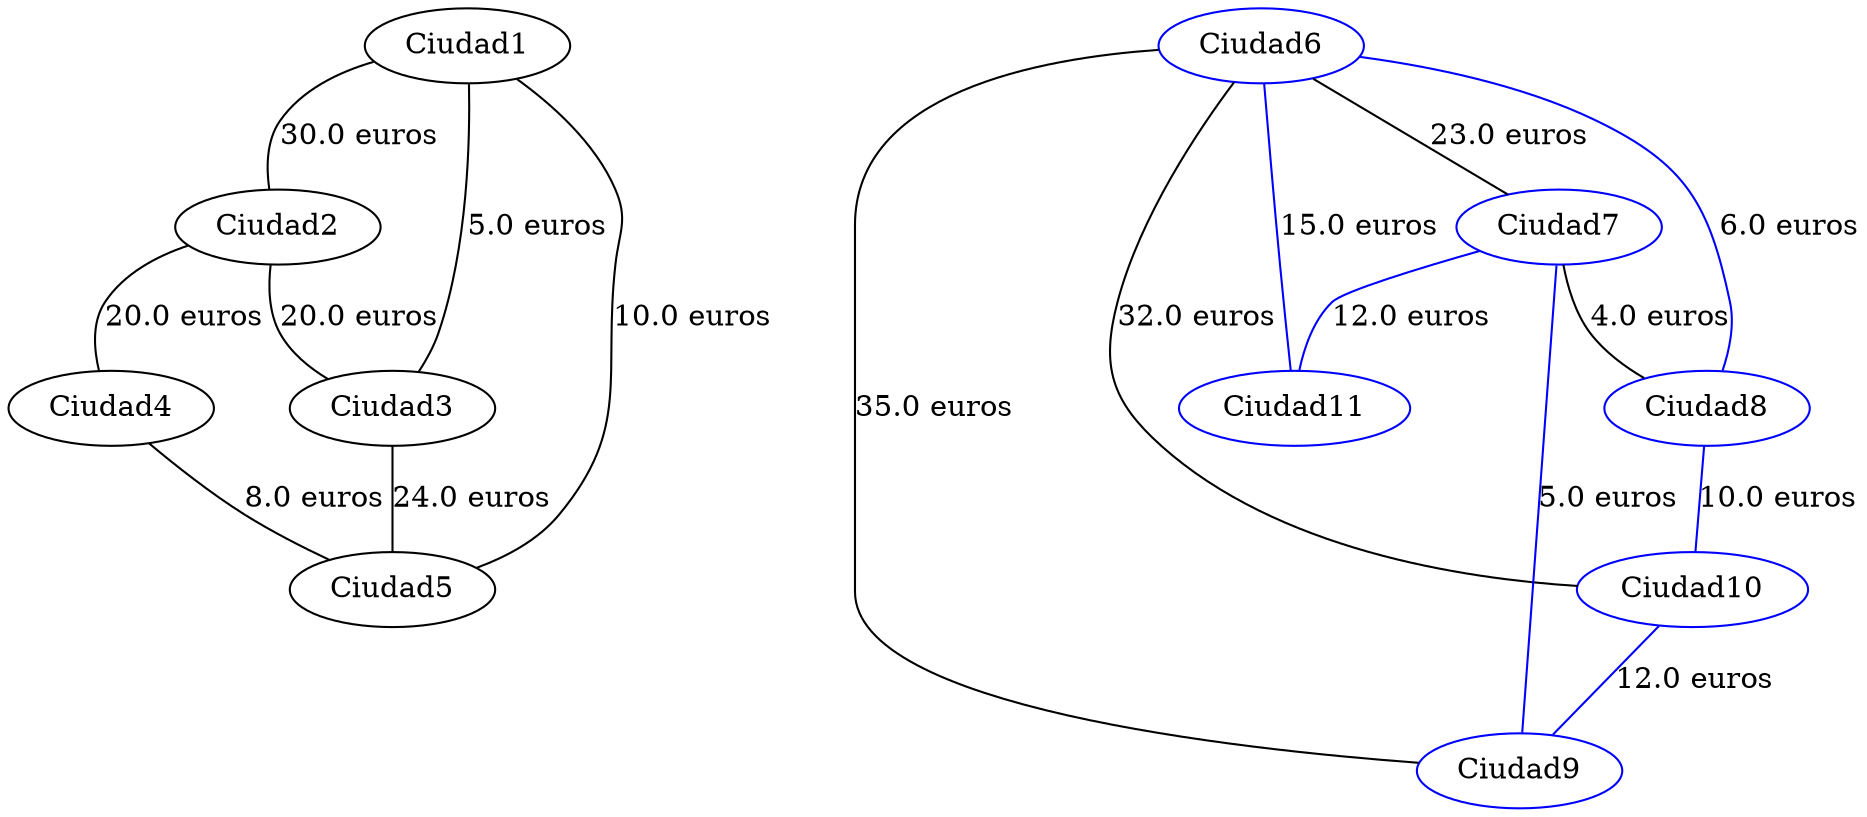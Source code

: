strict graph G {
  1 [ color="" label="Ciudad1" ];
  2 [ color="" label="Ciudad2" ];
  3 [ color="" label="Ciudad3" ];
  4 [ color="" label="Ciudad4" ];
  5 [ color="" label="Ciudad5" ];
  6 [ color="blue" label="Ciudad6" ];
  7 [ color="blue" label="Ciudad7" ];
  8 [ color="blue" label="Ciudad8" ];
  9 [ color="blue" label="Ciudad9" ];
  10 [ color="blue" label="Ciudad10" ];
  11 [ color="blue" label="Ciudad11" ];
  1 -- 2 [ color="" label="30.0 euros" ];
  2 -- 3 [ color="" label="20.0 euros" ];
  3 -- 5 [ color="" label="24.0 euros" ];
  2 -- 4 [ color="" label="20.0 euros" ];
  4 -- 5 [ color="" label="8.0 euros" ];
  1 -- 3 [ color="" label="5.0 euros" ];
  5 -- 1 [ color="" label="10.0 euros" ];
  6 -- 8 [ color="blue" label="6.0 euros" ];
  9 -- 6 [ color="" label="35.0 euros" ];
  8 -- 10 [ color="blue" label="10.0 euros" ];
  10 -- 9 [ color="blue" label="12.0 euros" ];
  6 -- 10 [ color="" label="32.0 euros" ];
  6 -- 7 [ color="" label="23.0 euros" ];
  7 -- 9 [ color="blue" label="5.0 euros" ];
  7 -- 11 [ color="blue" label="12.0 euros" ];
  11 -- 6 [ color="blue" label="15.0 euros" ];
  7 -- 8 [ color="" label="4.0 euros" ];
}
